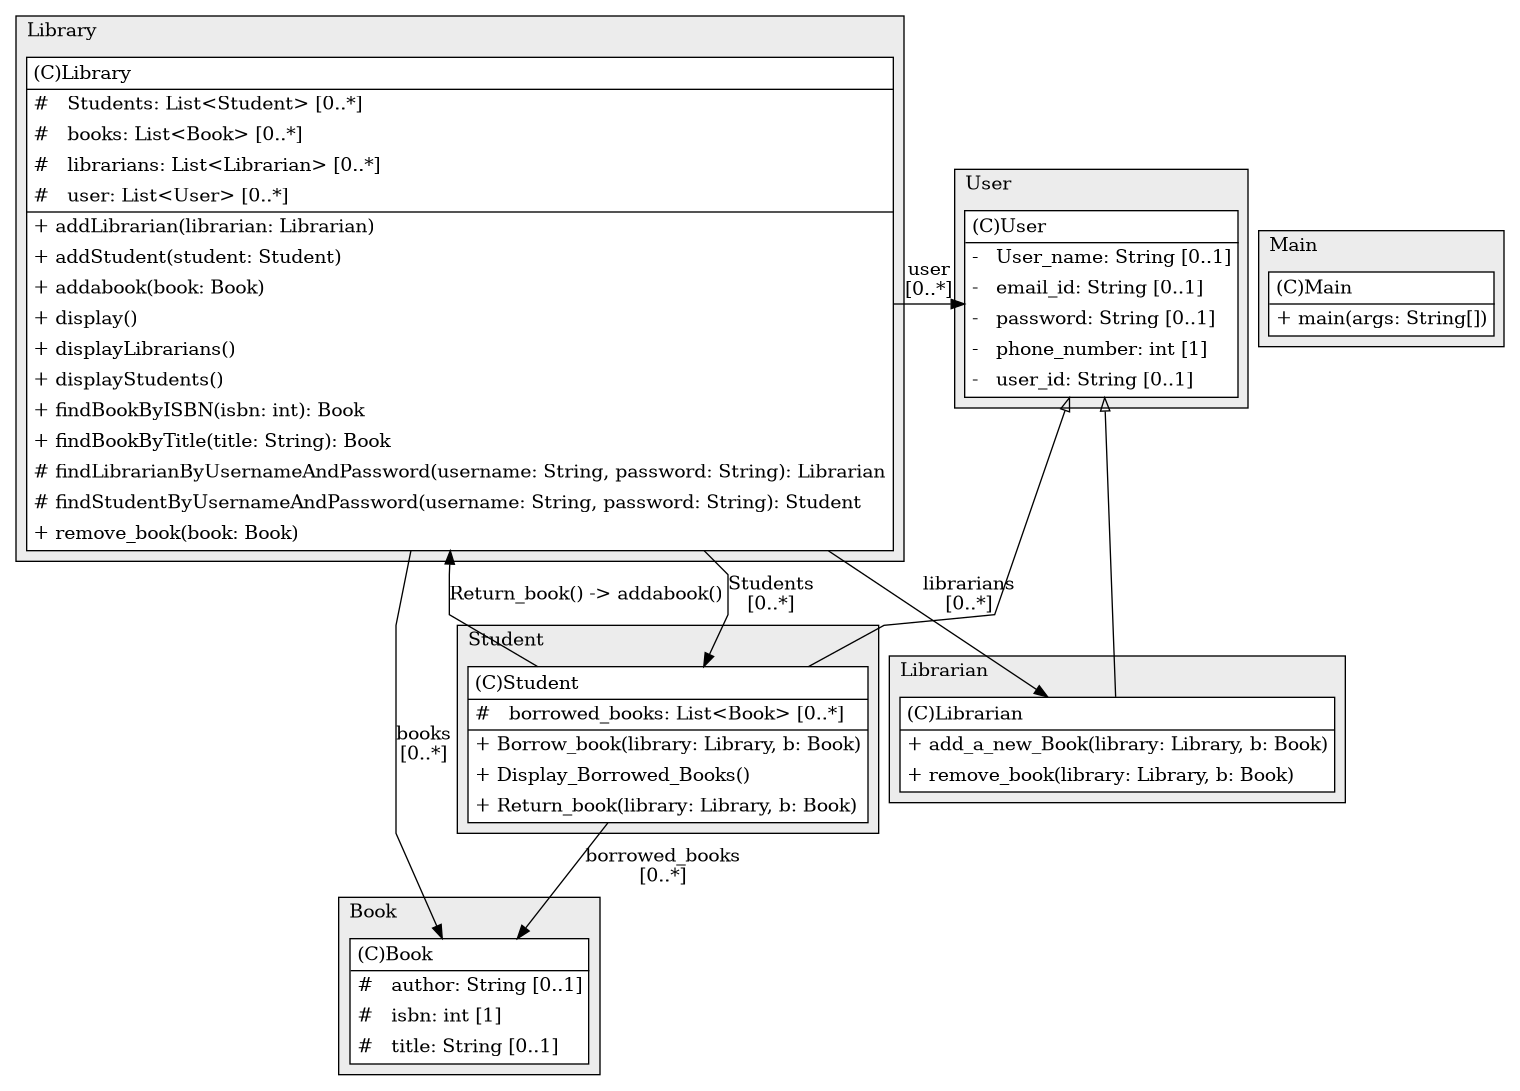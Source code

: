 @startuml

/' diagram meta data start
config=StructureConfiguration;
{
  "projectClassification": {
    "searchMode": "OpenProject", // OpenProject, AllProjects
    "includedProjects": "",
    "pathEndKeywords": "*.impl",
    "isClientPath": "",
    "isClientName": "",
    "isTestPath": "",
    "isTestName": "",
    "isMappingPath": "",
    "isMappingName": "",
    "isDataAccessPath": "",
    "isDataAccessName": "",
    "isDataStructurePath": "",
    "isDataStructureName": "",
    "isInterfaceStructuresPath": "",
    "isInterfaceStructuresName": "",
    "isEntryPointPath": "",
    "isEntryPointName": "",
    "treatFinalFieldsAsMandatory": false
  },
  "graphRestriction": {
    "classPackageExcludeFilter": "",
    "classPackageIncludeFilter": "",
    "classNameExcludeFilter": "",
    "classNameIncludeFilter": "",
    "methodNameExcludeFilter": "",
    "methodNameIncludeFilter": "",
    "removeByInheritance": "", // inheritance/annotation based filtering is done in a second step
    "removeByAnnotation": "",
    "removeByClassPackage": "", // cleanup the graph after inheritance/annotation based filtering is done
    "removeByClassName": "",
    "cutMappings": false,
    "cutEnum": true,
    "cutTests": true,
    "cutClient": true,
    "cutDataAccess": true,
    "cutInterfaceStructures": true,
    "cutDataStructures": true,
    "cutGetterAndSetter": true,
    "cutConstructors": true
  },
  "graphTraversal": {
    "forwardDepth": 3,
    "backwardDepth": 3,
    "classPackageExcludeFilter": "",
    "classPackageIncludeFilter": "",
    "classNameExcludeFilter": "",
    "classNameIncludeFilter": "",
    "methodNameExcludeFilter": "",
    "methodNameIncludeFilter": "",
    "hideMappings": false,
    "hideDataStructures": false,
    "hidePrivateMethods": true,
    "hideInterfaceCalls": true, // indirection: implementation -> interface (is hidden) -> implementation
    "onlyShowApplicationEntryPoints": false, // root node is included
    "useMethodCallsForStructureDiagram": "ForwardOnly" // ForwardOnly, BothDirections, No
  },
  "details": {
    "aggregation": "GroupByClass", // ByClass, GroupByClass, None
    "showClassGenericTypes": true,
    "showMethods": true,
    "showMethodParameterNames": true,
    "showMethodParameterTypes": true,
    "showMethodReturnType": true,
    "showPackageLevels": 2,
    "showDetailedClassStructure": true
  },
  "rootClass": "Main",
  "extensionCallbackMethod": "" // qualified.class.name#methodName - signature: public static String method(String)
}
diagram meta data end '/



digraph g {
    rankdir="TB"
    splines=polyline
    

'nodes 
subgraph cluster_1478241800 { 
   	label=Librarian
	labeljust=l
	fillcolor="#ececec"
	style=filled
   
   Librarian1478241800[
	label=<<TABLE BORDER="1" CELLBORDER="0" CELLPADDING="4" CELLSPACING="0">
<TR><TD ALIGN="LEFT" >(C)Librarian</TD></TR>
<HR/>
<TR><TD ALIGN="LEFT" >+ add_a_new_Book(library: Library, b: Book)</TD></TR>
<TR><TD ALIGN="LEFT" >+ remove_book(library: Library, b: Book)</TD></TR>
</TABLE>>
	style=filled
	margin=0
	shape=plaintext
	fillcolor="#FFFFFF"
];
} 

subgraph cluster_1830861979 { 
   	label=Library
	labeljust=l
	fillcolor="#ececec"
	style=filled
   
   Library1830861979[
	label=<<TABLE BORDER="1" CELLBORDER="0" CELLPADDING="4" CELLSPACING="0">
<TR><TD ALIGN="LEFT" >(C)Library</TD></TR>
<HR/>
<TR><TD ALIGN="LEFT" >#   Students: List&lt;Student&gt; [0..*]</TD></TR>
<TR><TD ALIGN="LEFT" >#   books: List&lt;Book&gt; [0..*]</TD></TR>
<TR><TD ALIGN="LEFT" >#   librarians: List&lt;Librarian&gt; [0..*]</TD></TR>
<TR><TD ALIGN="LEFT" >#   user: List&lt;User&gt; [0..*]</TD></TR>
<HR/>
<TR><TD ALIGN="LEFT" >+ addLibrarian(librarian: Librarian)</TD></TR>
<TR><TD ALIGN="LEFT" >+ addStudent(student: Student)</TD></TR>
<TR><TD ALIGN="LEFT" >+ addabook(book: Book)</TD></TR>
<TR><TD ALIGN="LEFT" >+ display()</TD></TR>
<TR><TD ALIGN="LEFT" >+ displayLibrarians()</TD></TR>
<TR><TD ALIGN="LEFT" >+ displayStudents()</TD></TR>
<TR><TD ALIGN="LEFT" >+ findBookByISBN(isbn: int): Book</TD></TR>
<TR><TD ALIGN="LEFT" >+ findBookByTitle(title: String): Book</TD></TR>
<TR><TD ALIGN="LEFT" ># findLibrarianByUsernameAndPassword(username: String, password: String): Librarian</TD></TR>
<TR><TD ALIGN="LEFT" ># findStudentByUsernameAndPassword(username: String, password: String): Student</TD></TR>
<TR><TD ALIGN="LEFT" >+ remove_book(book: Book)</TD></TR>
</TABLE>>
	style=filled
	margin=0
	shape=plaintext
	fillcolor="#FFFFFF"
];
} 

subgraph cluster_2076425 { 
   	label=Book
	labeljust=l
	fillcolor="#ececec"
	style=filled
   
   Book2076425[
	label=<<TABLE BORDER="1" CELLBORDER="0" CELLPADDING="4" CELLSPACING="0">
<TR><TD ALIGN="LEFT" >(C)Book</TD></TR>
<HR/>
<TR><TD ALIGN="LEFT" >#   author: String [0..1]</TD></TR>
<TR><TD ALIGN="LEFT" >#   isbn: int [1]</TD></TR>
<TR><TD ALIGN="LEFT" >#   title: String [0..1]</TD></TR>
</TABLE>>
	style=filled
	margin=0
	shape=plaintext
	fillcolor="#FFFFFF"
];
} 

subgraph cluster_214492645 { 
   	label=Student
	labeljust=l
	fillcolor="#ececec"
	style=filled
   
   Student214492645[
	label=<<TABLE BORDER="1" CELLBORDER="0" CELLPADDING="4" CELLSPACING="0">
<TR><TD ALIGN="LEFT" >(C)Student</TD></TR>
<HR/>
<TR><TD ALIGN="LEFT" >#   borrowed_books: List&lt;Book&gt; [0..*]</TD></TR>
<HR/>
<TR><TD ALIGN="LEFT" >+ Borrow_book(library: Library, b: Book)</TD></TR>
<TR><TD ALIGN="LEFT" >+ Display_Borrowed_Books()</TD></TR>
<TR><TD ALIGN="LEFT" >+ Return_book(library: Library, b: Book)</TD></TR>
</TABLE>>
	style=filled
	margin=0
	shape=plaintext
	fillcolor="#FFFFFF"
];
} 

subgraph cluster_2390489 { 
   	label=Main
	labeljust=l
	fillcolor="#ececec"
	style=filled
   
   Main2390489[
	label=<<TABLE BORDER="1" CELLBORDER="0" CELLPADDING="4" CELLSPACING="0">
<TR><TD ALIGN="LEFT" >(C)Main</TD></TR>
<HR/>
<TR><TD ALIGN="LEFT" >+ main(args: String[])</TD></TR>
</TABLE>>
	style=filled
	margin=0
	shape=plaintext
	fillcolor="#FFFFFF"
];
} 

subgraph cluster_2645995 { 
   	label=User
	labeljust=l
	fillcolor="#ececec"
	style=filled
   
   User2645995[
	label=<<TABLE BORDER="1" CELLBORDER="0" CELLPADDING="4" CELLSPACING="0">
<TR><TD ALIGN="LEFT" >(C)User</TD></TR>
<HR/>
<TR><TD ALIGN="LEFT" >-   User_name: String [0..1]</TD></TR>
<TR><TD ALIGN="LEFT" >-   email_id: String [0..1]</TD></TR>
<TR><TD ALIGN="LEFT" >-   password: String [0..1]</TD></TR>
<TR><TD ALIGN="LEFT" >-   phone_number: int [1]</TD></TR>
<TR><TD ALIGN="LEFT" >-   user_id: String [0..1]</TD></TR>
</TABLE>>
	style=filled
	margin=0
	shape=plaintext
	fillcolor="#FFFFFF"
];
} 

'edges    
Library1830861979 -> Book2076425[label="books
[0..*]"];
Library1830861979 -> Librarian1478241800[label="librarians
[0..*]"];
Library1830861979 -> Student214492645[label="Students
[0..*]"];
Library1830861979 -> User2645995[label="user
[0..*]"];
Student214492645 -> Book2076425[label="borrowed_books
[0..*]"];
Student214492645 -> Library1830861979[label="Return_book() -> addabook()"];
User2645995 -> Librarian1478241800[arrowhead=none, arrowtail=empty, dir=both];
User2645995 -> Student214492645[arrowhead=none, arrowtail=empty, dir=both];
    
}
@enduml